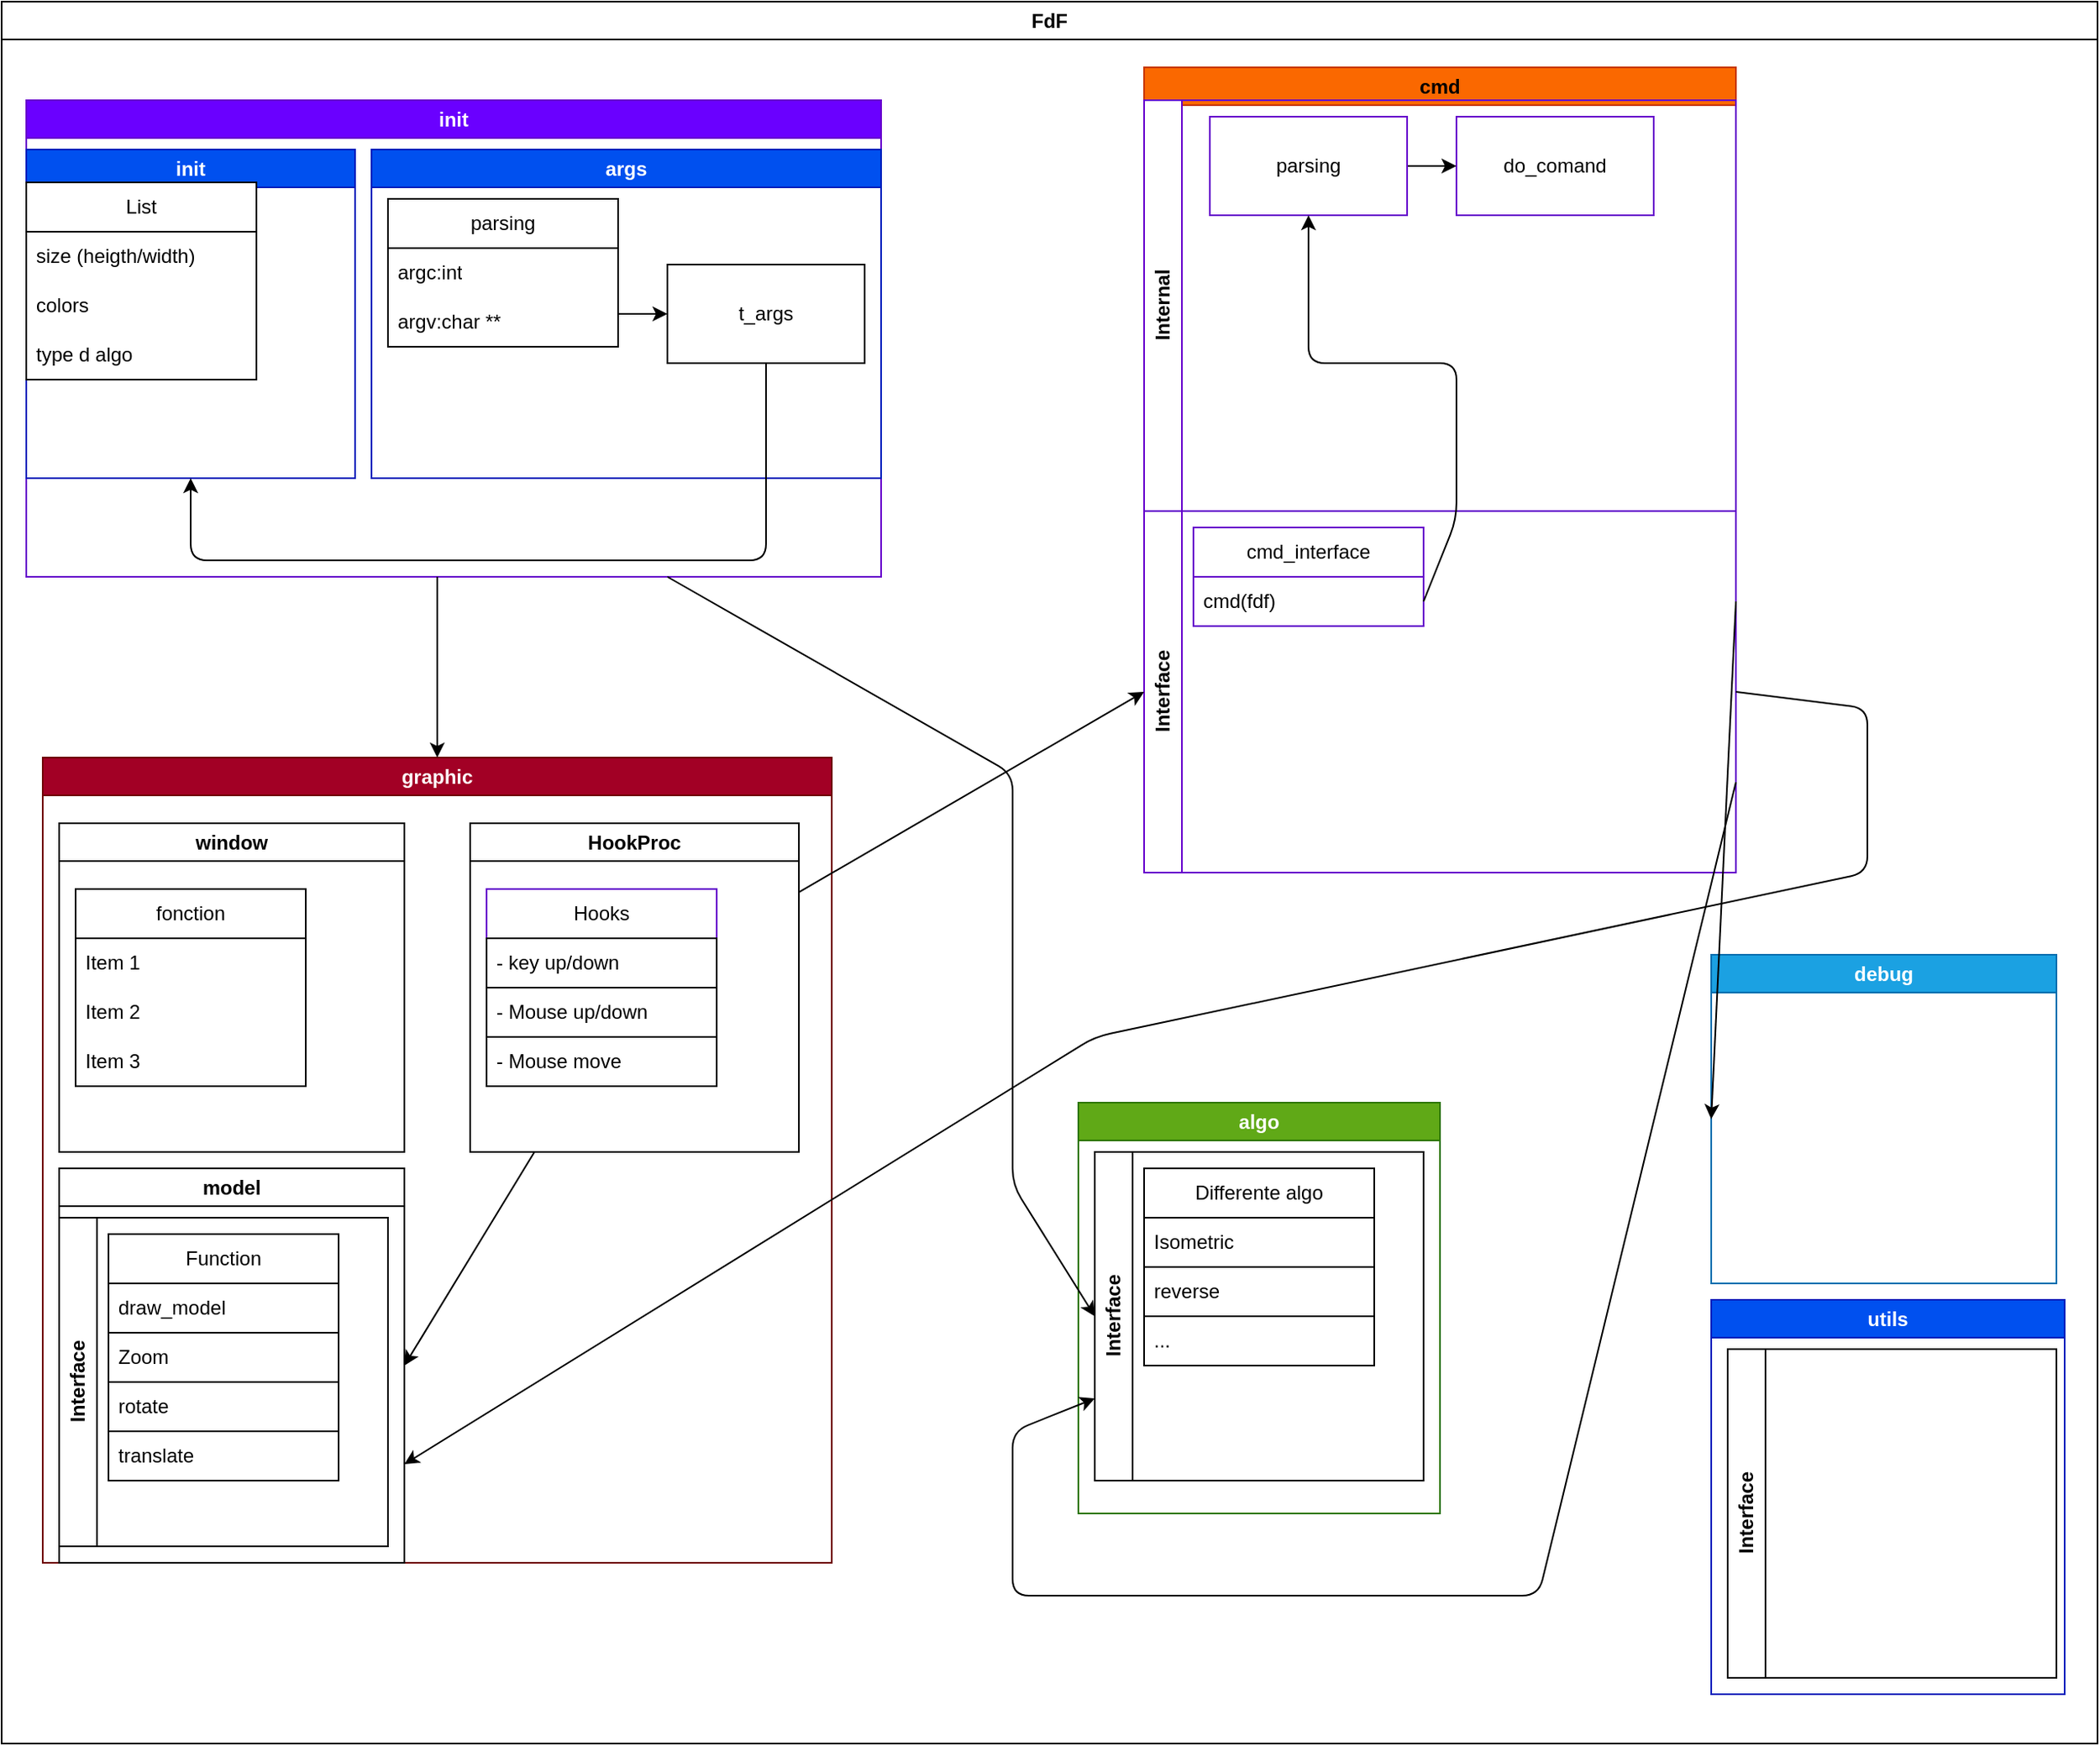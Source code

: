 <mxfile>
    <diagram id="GzskGOWcuolAtC3w648s" name="Page-1">
        <mxGraphModel dx="3200" dy="3650" grid="1" gridSize="10" guides="1" tooltips="1" connect="1" arrows="1" fold="1" page="1" pageScale="1" pageWidth="850" pageHeight="1100" math="0" shadow="0">
            <root>
                <mxCell id="0"/>
                <mxCell id="1" parent="0"/>
                <mxCell id="3" value="FdF" style="swimlane;whiteSpace=wrap;html=1;" parent="1" vertex="1">
                    <mxGeometry x="20" y="10" width="1275" height="1060" as="geometry">
                        <mxRectangle x="40" y="40" width="60" height="30" as="alternateBounds"/>
                    </mxGeometry>
                </mxCell>
                <mxCell id="9" value="init" style="swimlane;whiteSpace=wrap;html=1;fillColor=#6a00ff;fontColor=#ffffff;strokeColor=#6600CC;" parent="3" vertex="1">
                    <mxGeometry x="15" y="60" width="520" height="290" as="geometry">
                        <mxRectangle x="15" y="40" width="60" height="30" as="alternateBounds"/>
                    </mxGeometry>
                </mxCell>
                <mxCell id="13" value="init" style="swimlane;whiteSpace=wrap;html=1;fillColor=#0050ef;fontColor=#ffffff;strokeColor=#001DBC;" parent="9" vertex="1">
                    <mxGeometry y="30" width="200" height="200" as="geometry"/>
                </mxCell>
                <mxCell id="26" value="List" style="swimlane;fontStyle=0;childLayout=stackLayout;horizontal=1;startSize=30;horizontalStack=0;resizeParent=1;resizeParentMax=0;resizeLast=0;collapsible=1;marginBottom=0;whiteSpace=wrap;html=1;" parent="13" vertex="1">
                    <mxGeometry y="20" width="140" height="120" as="geometry"/>
                </mxCell>
                <mxCell id="27" value="size (heigth/width)" style="text;strokeColor=none;fillColor=none;align=left;verticalAlign=middle;spacingLeft=4;spacingRight=4;overflow=hidden;points=[[0,0.5],[1,0.5]];portConstraint=eastwest;rotatable=0;whiteSpace=wrap;html=1;" parent="26" vertex="1">
                    <mxGeometry y="30" width="140" height="30" as="geometry"/>
                </mxCell>
                <mxCell id="28" value="colors" style="text;strokeColor=none;fillColor=none;align=left;verticalAlign=middle;spacingLeft=4;spacingRight=4;overflow=hidden;points=[[0,0.5],[1,0.5]];portConstraint=eastwest;rotatable=0;whiteSpace=wrap;html=1;" parent="26" vertex="1">
                    <mxGeometry y="60" width="140" height="30" as="geometry"/>
                </mxCell>
                <mxCell id="29" value="type d algo" style="text;strokeColor=none;fillColor=none;align=left;verticalAlign=middle;spacingLeft=4;spacingRight=4;overflow=hidden;points=[[0,0.5],[1,0.5]];portConstraint=eastwest;rotatable=0;whiteSpace=wrap;html=1;" parent="26" vertex="1">
                    <mxGeometry y="90" width="140" height="30" as="geometry"/>
                </mxCell>
                <mxCell id="14" value="args" style="swimlane;whiteSpace=wrap;html=1;fillColor=#0050ef;fontColor=#ffffff;strokeColor=#001DBC;" parent="9" vertex="1">
                    <mxGeometry x="210" y="30" width="310" height="200" as="geometry"/>
                </mxCell>
                <mxCell id="16" value="parsing" style="swimlane;fontStyle=0;childLayout=stackLayout;horizontal=1;startSize=30;horizontalStack=0;resizeParent=1;resizeParentMax=0;resizeLast=0;collapsible=1;marginBottom=0;whiteSpace=wrap;html=1;" parent="14" vertex="1">
                    <mxGeometry x="10" y="30" width="140" height="90" as="geometry"/>
                </mxCell>
                <mxCell id="17" value="argc:int" style="text;strokeColor=none;fillColor=none;align=left;verticalAlign=middle;spacingLeft=4;spacingRight=4;overflow=hidden;points=[[0,0.5],[1,0.5]];portConstraint=eastwest;rotatable=0;whiteSpace=wrap;html=1;" parent="16" vertex="1">
                    <mxGeometry y="30" width="140" height="30" as="geometry"/>
                </mxCell>
                <mxCell id="18" value="argv:char **" style="text;strokeColor=none;fillColor=none;align=left;verticalAlign=middle;spacingLeft=4;spacingRight=4;overflow=hidden;points=[[0,0.5],[1,0.5]];portConstraint=eastwest;rotatable=0;whiteSpace=wrap;html=1;" parent="16" vertex="1">
                    <mxGeometry y="60" width="140" height="30" as="geometry"/>
                </mxCell>
                <mxCell id="22" value="t_args" style="rounded=0;whiteSpace=wrap;html=1;" parent="14" vertex="1">
                    <mxGeometry x="180" y="70" width="120" height="60" as="geometry"/>
                </mxCell>
                <mxCell id="24" value="" style="edgeStyle=none;html=1;" parent="14" target="22" edge="1">
                    <mxGeometry relative="1" as="geometry">
                        <mxPoint x="150" y="100" as="sourcePoint"/>
                    </mxGeometry>
                </mxCell>
                <mxCell id="25" style="edgeStyle=none;html=1;entryX=0.5;entryY=1;entryDx=0;entryDy=0;" parent="9" source="22" target="13" edge="1">
                    <mxGeometry relative="1" as="geometry">
                        <mxPoint x="110.0" y="360.0" as="targetPoint"/>
                        <Array as="points">
                            <mxPoint x="450" y="280"/>
                            <mxPoint x="100" y="280"/>
                        </Array>
                    </mxGeometry>
                </mxCell>
                <mxCell id="8" value="graphic" style="swimlane;whiteSpace=wrap;html=1;fillColor=#a20025;fontColor=#ffffff;strokeColor=#6F0000;" parent="3" vertex="1">
                    <mxGeometry x="25" y="460" width="480" height="490" as="geometry"/>
                </mxCell>
                <mxCell id="108" style="edgeStyle=none;html=1;entryX=1;entryY=0.5;entryDx=0;entryDy=0;" parent="8" source="48" target="91" edge="1">
                    <mxGeometry relative="1" as="geometry"/>
                </mxCell>
                <mxCell id="48" value="HookProc&lt;br&gt;" style="swimlane;whiteSpace=wrap;html=1;" parent="8" vertex="1">
                    <mxGeometry x="260" y="40" width="200" height="200" as="geometry">
                        <mxRectangle x="10" y="30" width="100" height="30" as="alternateBounds"/>
                    </mxGeometry>
                </mxCell>
                <mxCell id="50" value="Hooks" style="swimlane;fontStyle=0;childLayout=stackLayout;horizontal=1;startSize=30;horizontalStack=0;resizeParent=1;resizeParentMax=0;resizeLast=0;collapsible=1;marginBottom=0;whiteSpace=wrap;html=1;strokeColor=#6600CC;" parent="48" vertex="1">
                    <mxGeometry x="10" y="40" width="140" height="120" as="geometry"/>
                </mxCell>
                <mxCell id="51" value="- key up/down" style="text;strokeColor=default;fillColor=none;align=left;verticalAlign=middle;spacingLeft=4;spacingRight=4;overflow=hidden;points=[[0,0.5],[1,0.5]];portConstraint=eastwest;rotatable=0;whiteSpace=wrap;html=1;" parent="50" vertex="1">
                    <mxGeometry y="30" width="140" height="30" as="geometry"/>
                </mxCell>
                <mxCell id="52" value="- Mouse up/down" style="text;strokeColor=default;fillColor=none;align=left;verticalAlign=middle;spacingLeft=4;spacingRight=4;overflow=hidden;points=[[0,0.5],[1,0.5]];portConstraint=eastwest;rotatable=0;whiteSpace=wrap;html=1;rounded=0;" parent="50" vertex="1">
                    <mxGeometry y="60" width="140" height="30" as="geometry"/>
                </mxCell>
                <mxCell id="53" value="- Mouse move" style="text;strokeColor=default;fillColor=none;align=left;verticalAlign=middle;spacingLeft=4;spacingRight=4;overflow=hidden;points=[[0,0.5],[1,0.5]];portConstraint=eastwest;rotatable=0;whiteSpace=wrap;html=1;" parent="50" vertex="1">
                    <mxGeometry y="90" width="140" height="30" as="geometry"/>
                </mxCell>
                <mxCell id="86" value="window" style="swimlane;whiteSpace=wrap;html=1;rounded=0;strokeColor=default;fillColor=none;" parent="8" vertex="1">
                    <mxGeometry x="10" y="40" width="210" height="200" as="geometry"/>
                </mxCell>
                <mxCell id="87" value="fonction" style="swimlane;fontStyle=0;childLayout=stackLayout;horizontal=1;startSize=30;horizontalStack=0;resizeParent=1;resizeParentMax=0;resizeLast=0;collapsible=1;marginBottom=0;whiteSpace=wrap;html=1;rounded=0;strokeColor=default;fillColor=none;" parent="86" vertex="1">
                    <mxGeometry x="10" y="40" width="140" height="120" as="geometry"/>
                </mxCell>
                <mxCell id="88" value="Item 1" style="text;strokeColor=none;fillColor=none;align=left;verticalAlign=middle;spacingLeft=4;spacingRight=4;overflow=hidden;points=[[0,0.5],[1,0.5]];portConstraint=eastwest;rotatable=0;whiteSpace=wrap;html=1;rounded=0;" parent="87" vertex="1">
                    <mxGeometry y="30" width="140" height="30" as="geometry"/>
                </mxCell>
                <mxCell id="89" value="Item 2" style="text;strokeColor=none;fillColor=none;align=left;verticalAlign=middle;spacingLeft=4;spacingRight=4;overflow=hidden;points=[[0,0.5],[1,0.5]];portConstraint=eastwest;rotatable=0;whiteSpace=wrap;html=1;rounded=0;" parent="87" vertex="1">
                    <mxGeometry y="60" width="140" height="30" as="geometry"/>
                </mxCell>
                <mxCell id="90" value="Item 3" style="text;strokeColor=none;fillColor=none;align=left;verticalAlign=middle;spacingLeft=4;spacingRight=4;overflow=hidden;points=[[0,0.5],[1,0.5]];portConstraint=eastwest;rotatable=0;whiteSpace=wrap;html=1;rounded=0;" parent="87" vertex="1">
                    <mxGeometry y="90" width="140" height="30" as="geometry"/>
                </mxCell>
                <mxCell id="91" value="model" style="swimlane;whiteSpace=wrap;html=1;rounded=0;strokeColor=default;fillColor=none;" parent="8" vertex="1">
                    <mxGeometry x="10" y="250" width="210" height="240" as="geometry"/>
                </mxCell>
                <mxCell id="96" value="Interface&lt;br&gt;" style="swimlane;horizontal=0;whiteSpace=wrap;html=1;rounded=0;strokeColor=default;fillColor=none;" parent="91" vertex="1">
                    <mxGeometry y="30" width="200" height="200" as="geometry"/>
                </mxCell>
                <mxCell id="97" value="Function" style="swimlane;fontStyle=0;childLayout=stackLayout;horizontal=1;startSize=30;horizontalStack=0;resizeParent=1;resizeParentMax=0;resizeLast=0;collapsible=1;marginBottom=0;whiteSpace=wrap;html=1;rounded=0;strokeColor=default;fillColor=none;" parent="96" vertex="1">
                    <mxGeometry x="30" y="10" width="140" height="150" as="geometry"/>
                </mxCell>
                <mxCell id="98" value="draw_model" style="text;strokeColor=none;fillColor=none;align=left;verticalAlign=middle;spacingLeft=4;spacingRight=4;overflow=hidden;points=[[0,0.5],[1,0.5]];portConstraint=eastwest;rotatable=0;whiteSpace=wrap;html=1;rounded=0;" parent="97" vertex="1">
                    <mxGeometry y="30" width="140" height="30" as="geometry"/>
                </mxCell>
                <mxCell id="101" value="Zoom" style="text;strokeColor=default;fillColor=none;align=left;verticalAlign=middle;spacingLeft=4;spacingRight=4;overflow=hidden;points=[[0,0.5],[1,0.5]];portConstraint=eastwest;rotatable=0;whiteSpace=wrap;html=1;rounded=0;" parent="97" vertex="1">
                    <mxGeometry y="60" width="140" height="30" as="geometry"/>
                </mxCell>
                <mxCell id="99" value="rotate" style="text;strokeColor=default;fillColor=none;align=left;verticalAlign=middle;spacingLeft=4;spacingRight=4;overflow=hidden;points=[[0,0.5],[1,0.5]];portConstraint=eastwest;rotatable=0;whiteSpace=wrap;html=1;rounded=0;" parent="97" vertex="1">
                    <mxGeometry y="90" width="140" height="30" as="geometry"/>
                </mxCell>
                <mxCell id="100" value="translate" style="text;strokeColor=none;fillColor=none;align=left;verticalAlign=middle;spacingLeft=4;spacingRight=4;overflow=hidden;points=[[0,0.5],[1,0.5]];portConstraint=eastwest;rotatable=0;whiteSpace=wrap;html=1;rounded=0;" parent="97" vertex="1">
                    <mxGeometry y="120" width="140" height="30" as="geometry"/>
                </mxCell>
                <mxCell id="32" value="" style="edgeStyle=none;html=1;entryX=0.5;entryY=0;entryDx=0;entryDy=0;" parent="3" target="8" edge="1">
                    <mxGeometry relative="1" as="geometry">
                        <mxPoint x="265" y="350" as="sourcePoint"/>
                        <mxPoint x="145" y="440" as="targetPoint"/>
                    </mxGeometry>
                </mxCell>
                <mxCell id="6" value="cmd" style="swimlane;whiteSpace=wrap;html=1;fillColor=#fa6800;fontColor=#000000;strokeColor=#C73500;" parent="3" vertex="1">
                    <mxGeometry x="695" y="40" width="360" height="490" as="geometry"/>
                </mxCell>
                <mxCell id="72" value="Internal&lt;br&gt;" style="swimlane;horizontal=0;whiteSpace=wrap;html=1;strokeColor=#6600CC;" parent="6" vertex="1">
                    <mxGeometry y="20" width="360" height="250" as="geometry"/>
                </mxCell>
                <mxCell id="81" value="do_comand" style="whiteSpace=wrap;html=1;strokeColor=#6600CC;" parent="72" vertex="1">
                    <mxGeometry x="190" y="10" width="120" height="60" as="geometry"/>
                </mxCell>
                <mxCell id="83" style="edgeStyle=none;html=1;entryX=0;entryY=0.5;entryDx=0;entryDy=0;" parent="72" source="80" target="81" edge="1">
                    <mxGeometry relative="1" as="geometry"/>
                </mxCell>
                <mxCell id="80" value="parsing" style="whiteSpace=wrap;html=1;strokeColor=#6600CC;" parent="72" vertex="1">
                    <mxGeometry x="40" y="10" width="120" height="60" as="geometry"/>
                </mxCell>
                <mxCell id="73" value="Interface" style="swimlane;horizontal=0;whiteSpace=wrap;html=1;strokeColor=#6600CC;movable=1;resizable=1;rotatable=1;deletable=1;editable=1;connectable=1;" parent="6" vertex="1">
                    <mxGeometry y="270" width="360" height="220" as="geometry">
                        <mxRectangle y="220" width="40" height="150" as="alternateBounds"/>
                    </mxGeometry>
                </mxCell>
                <mxCell id="76" value="cmd_interface" style="swimlane;fontStyle=0;childLayout=stackLayout;horizontal=1;startSize=30;horizontalStack=0;resizeParent=1;resizeParentMax=0;resizeLast=0;collapsible=1;marginBottom=0;whiteSpace=wrap;html=1;strokeColor=#6600CC;" parent="73" vertex="1">
                    <mxGeometry x="30" y="10" width="140" height="60" as="geometry"/>
                </mxCell>
                <mxCell id="77" value="cmd(fdf)" style="text;strokeColor=none;fillColor=none;align=left;verticalAlign=middle;spacingLeft=4;spacingRight=4;overflow=hidden;points=[[0,0.5],[1,0.5]];portConstraint=eastwest;rotatable=0;whiteSpace=wrap;html=1;" parent="76" vertex="1">
                    <mxGeometry y="30" width="140" height="30" as="geometry"/>
                </mxCell>
                <mxCell id="82" style="edgeStyle=none;html=1;entryX=0.5;entryY=1;entryDx=0;entryDy=0;exitX=1;exitY=0.5;exitDx=0;exitDy=0;" parent="6" source="77" target="80" edge="1">
                    <mxGeometry relative="1" as="geometry">
                        <Array as="points">
                            <mxPoint x="190" y="275"/>
                            <mxPoint x="190" y="180"/>
                            <mxPoint x="100" y="180"/>
                        </Array>
                    </mxGeometry>
                </mxCell>
                <mxCell id="107" style="edgeStyle=none;html=1;entryX=0;entryY=0.5;entryDx=0;entryDy=0;" parent="3" source="48" target="73" edge="1">
                    <mxGeometry relative="1" as="geometry"/>
                </mxCell>
                <mxCell id="113" style="edgeStyle=none;html=1;entryX=1;entryY=0.75;entryDx=0;entryDy=0;exitX=1;exitY=0.5;exitDx=0;exitDy=0;" parent="3" source="73" target="91" edge="1">
                    <mxGeometry relative="1" as="geometry">
                        <Array as="points">
                            <mxPoint x="1135" y="430"/>
                            <mxPoint x="1135" y="530"/>
                            <mxPoint x="665" y="630"/>
                        </Array>
                    </mxGeometry>
                </mxCell>
                <mxCell id="10" value="utils" style="swimlane;whiteSpace=wrap;html=1;fillColor=#0050ef;fontColor=#ffffff;strokeColor=#001DBC;" parent="3" vertex="1">
                    <mxGeometry x="1040" y="790" width="215" height="240" as="geometry">
                        <mxRectangle x="460" y="250" width="70" height="30" as="alternateBounds"/>
                    </mxGeometry>
                </mxCell>
                <mxCell id="123" value="Interface" style="swimlane;horizontal=0;whiteSpace=wrap;html=1;rounded=0;strokeColor=default;fillColor=none;" parent="10" vertex="1">
                    <mxGeometry x="10" y="30" width="200" height="200" as="geometry"/>
                </mxCell>
                <mxCell id="7" value="debug" style="swimlane;whiteSpace=wrap;html=1;fillColor=#1ba1e2;fontColor=#ffffff;strokeColor=#006EAF;" parent="3" vertex="1">
                    <mxGeometry x="1040" y="580" width="210" height="200" as="geometry"/>
                </mxCell>
                <mxCell id="124" style="edgeStyle=none;html=1;exitX=1;exitY=0.25;exitDx=0;exitDy=0;entryX=0;entryY=0.5;entryDx=0;entryDy=0;" parent="3" source="73" target="7" edge="1">
                    <mxGeometry relative="1" as="geometry"/>
                </mxCell>
                <mxCell id="5" value="algo" style="swimlane;whiteSpace=wrap;html=1;fillColor=#60a917;fontColor=#ffffff;strokeColor=#2D7600;" parent="3" vertex="1">
                    <mxGeometry x="655" y="670" width="220" height="250" as="geometry"/>
                </mxCell>
                <mxCell id="116" value="Interface&lt;br&gt;" style="swimlane;horizontal=0;whiteSpace=wrap;html=1;rounded=0;strokeColor=default;fillColor=none;" parent="5" vertex="1">
                    <mxGeometry x="10" y="30" width="200" height="200" as="geometry"/>
                </mxCell>
                <mxCell id="117" value="Differente algo" style="swimlane;fontStyle=0;childLayout=stackLayout;horizontal=1;startSize=30;horizontalStack=0;resizeParent=1;resizeParentMax=0;resizeLast=0;collapsible=1;marginBottom=0;whiteSpace=wrap;html=1;rounded=0;strokeColor=default;fillColor=none;" parent="116" vertex="1">
                    <mxGeometry x="30" y="10" width="140" height="120" as="geometry"/>
                </mxCell>
                <mxCell id="118" value="Isometric" style="text;strokeColor=none;fillColor=none;align=left;verticalAlign=middle;spacingLeft=4;spacingRight=4;overflow=hidden;points=[[0,0.5],[1,0.5]];portConstraint=eastwest;rotatable=0;whiteSpace=wrap;html=1;rounded=0;" parent="117" vertex="1">
                    <mxGeometry y="30" width="140" height="30" as="geometry"/>
                </mxCell>
                <mxCell id="119" value="reverse" style="text;strokeColor=default;fillColor=none;align=left;verticalAlign=middle;spacingLeft=4;spacingRight=4;overflow=hidden;points=[[0,0.5],[1,0.5]];portConstraint=eastwest;rotatable=0;whiteSpace=wrap;html=1;rounded=0;" parent="117" vertex="1">
                    <mxGeometry y="60" width="140" height="30" as="geometry"/>
                </mxCell>
                <mxCell id="121" value="..." style="text;strokeColor=none;fillColor=none;align=left;verticalAlign=middle;spacingLeft=4;spacingRight=4;overflow=hidden;points=[[0,0.5],[1,0.5]];portConstraint=eastwest;rotatable=0;whiteSpace=wrap;html=1;rounded=0;" parent="117" vertex="1">
                    <mxGeometry y="90" width="140" height="30" as="geometry"/>
                </mxCell>
                <mxCell id="46" value="" style="edgeStyle=none;html=1;exitX=0.75;exitY=1;exitDx=0;exitDy=0;entryX=0;entryY=0.5;entryDx=0;entryDy=0;" parent="3" source="9" target="116" edge="1">
                    <mxGeometry relative="1" as="geometry">
                        <mxPoint x="405" y="440" as="targetPoint"/>
                        <Array as="points">
                            <mxPoint x="615" y="470"/>
                            <mxPoint x="615" y="720"/>
                        </Array>
                    </mxGeometry>
                </mxCell>
                <mxCell id="122" style="edgeStyle=none;html=1;entryX=0;entryY=0.75;entryDx=0;entryDy=0;exitX=1;exitY=0.75;exitDx=0;exitDy=0;" parent="3" source="73" target="116" edge="1">
                    <mxGeometry relative="1" as="geometry">
                        <Array as="points">
                            <mxPoint x="935" y="970"/>
                            <mxPoint x="615" y="970"/>
                            <mxPoint x="615" y="870"/>
                        </Array>
                    </mxGeometry>
                </mxCell>
            </root>
        </mxGraphModel>
    </diagram>
</mxfile>
